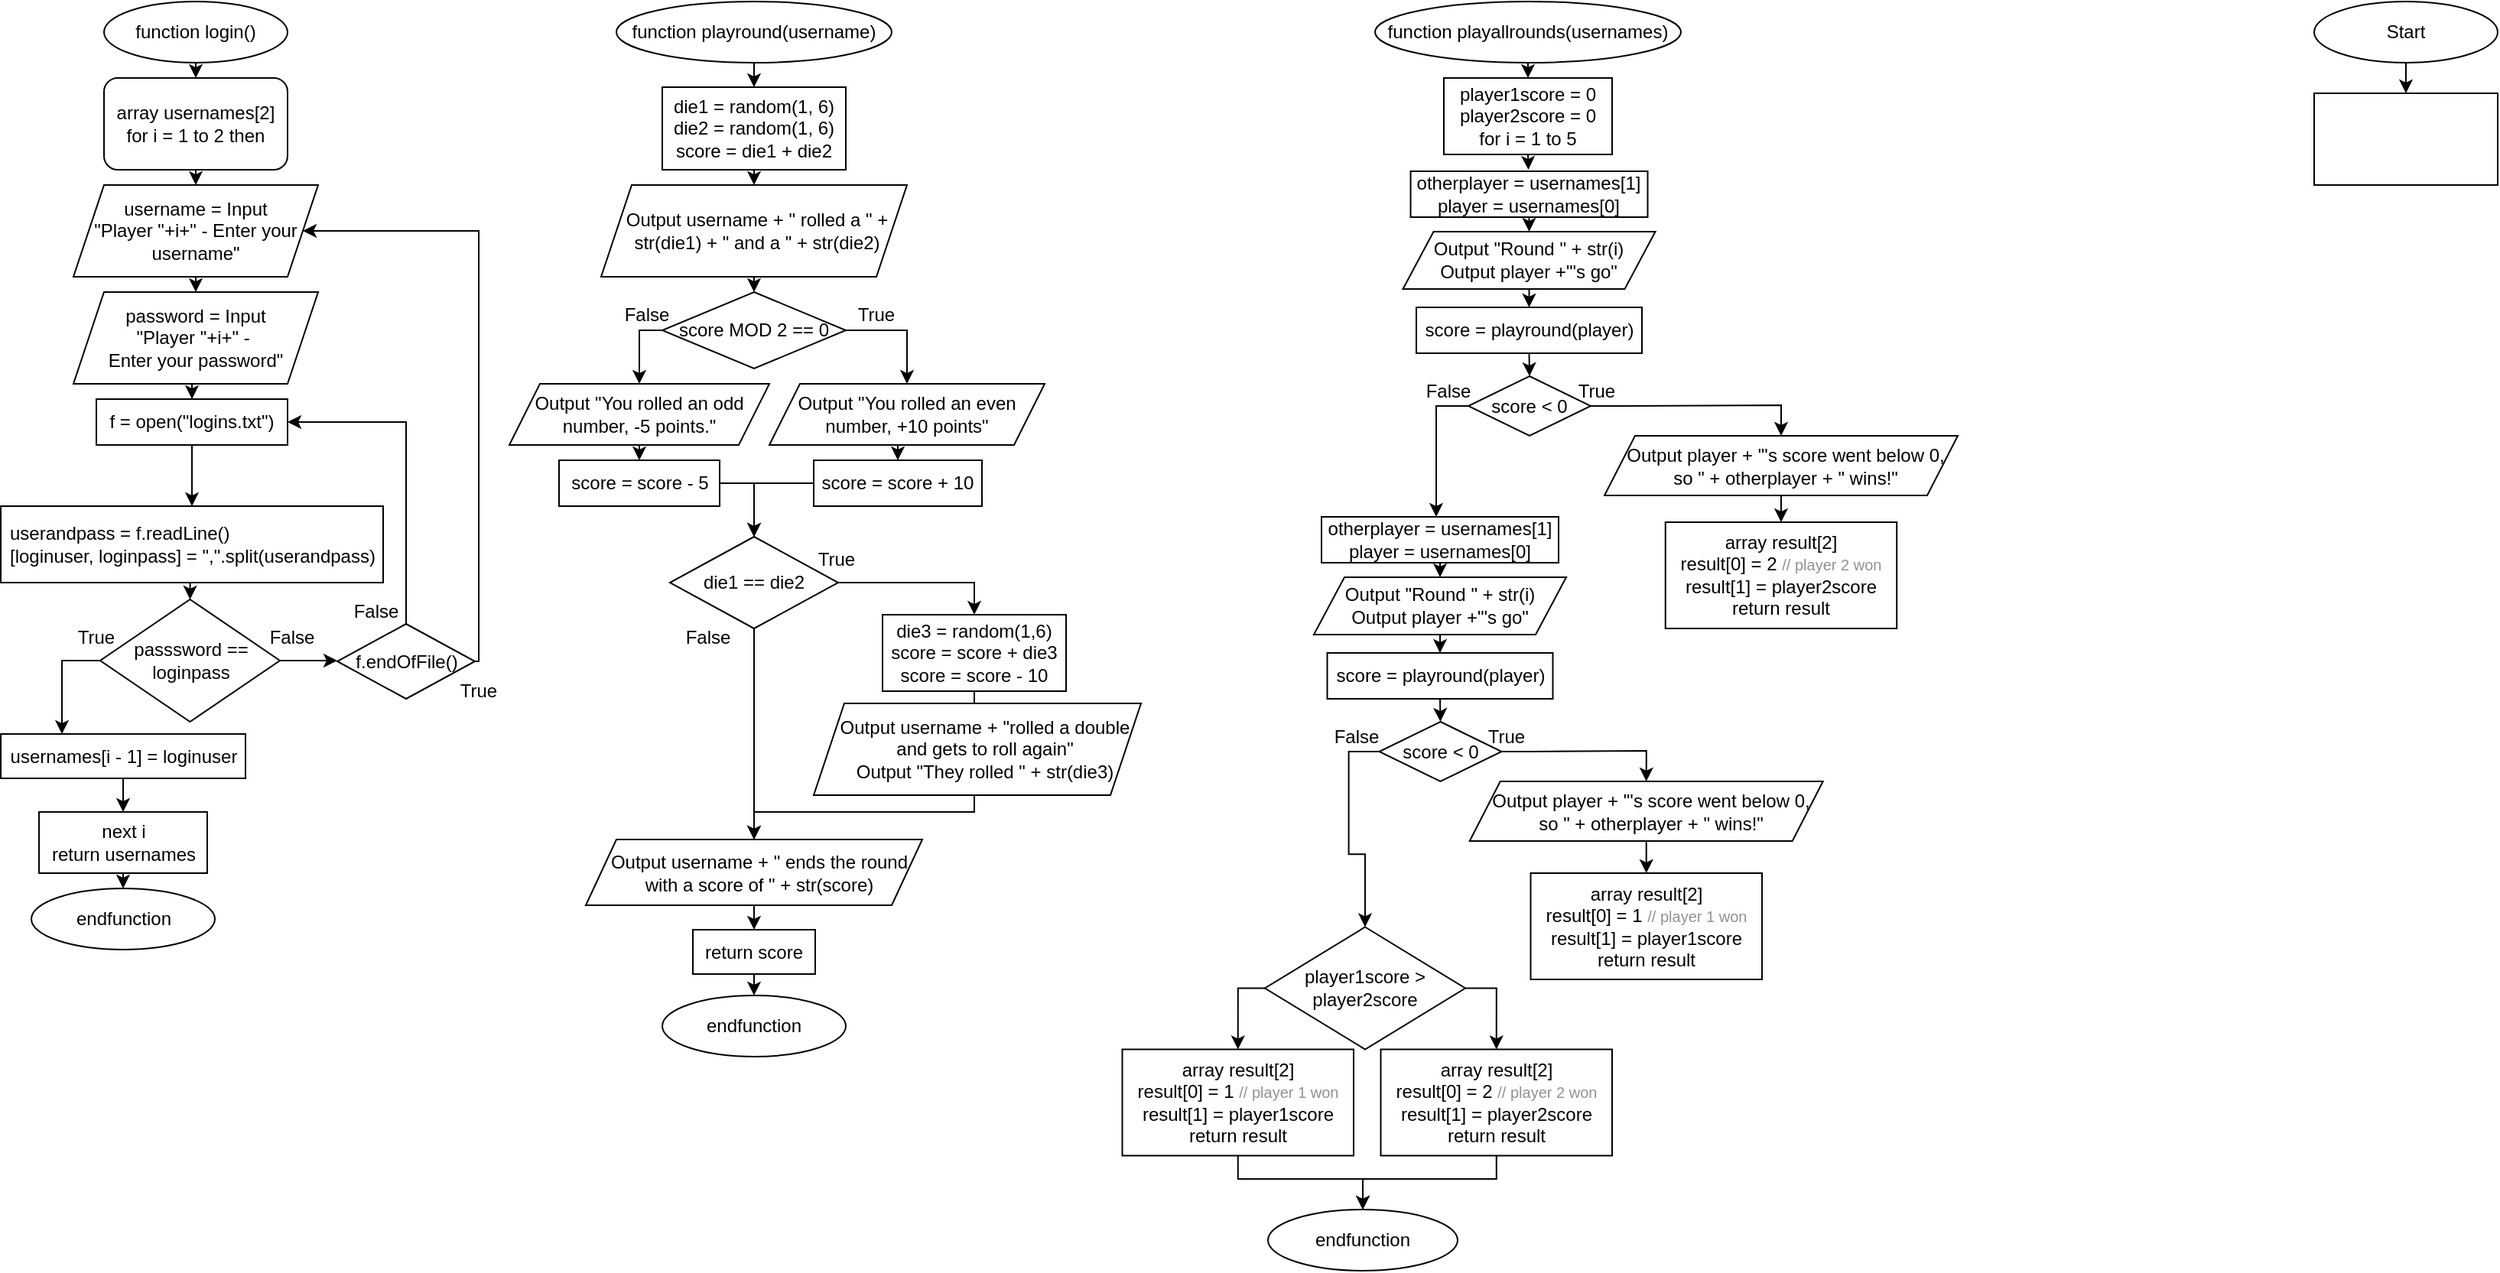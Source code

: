 <mxfile version="22.1.18" type="github">
  <diagram name="Page-1" id="g004UJIQQaxhIGtHMV1d">
    <mxGraphModel dx="1434" dy="790" grid="1" gridSize="10" guides="1" tooltips="1" connect="1" arrows="1" fold="1" page="1" pageScale="1" pageWidth="3300" pageHeight="4681" background="none" math="0" shadow="0">
      <root>
        <mxCell id="0" />
        <mxCell id="1" parent="0" />
        <mxCell id="s0-FrGVsxFy7fqw6O0eB-6" style="edgeStyle=orthogonalEdgeStyle;rounded=0;orthogonalLoop=1;jettySize=auto;html=1;exitX=0.5;exitY=1;exitDx=0;exitDy=0;entryX=0.5;entryY=0;entryDx=0;entryDy=0;" parent="1" source="s0-FrGVsxFy7fqw6O0eB-1" target="s0-FrGVsxFy7fqw6O0eB-2" edge="1">
          <mxGeometry relative="1" as="geometry" />
        </mxCell>
        <mxCell id="s0-FrGVsxFy7fqw6O0eB-1" value="function login()" style="ellipse;whiteSpace=wrap;html=1;" parent="1" vertex="1">
          <mxGeometry x="75" y="10" width="120" height="40" as="geometry" />
        </mxCell>
        <mxCell id="s0-FrGVsxFy7fqw6O0eB-7" style="edgeStyle=orthogonalEdgeStyle;rounded=0;orthogonalLoop=1;jettySize=auto;html=1;exitX=0.5;exitY=1;exitDx=0;exitDy=0;entryX=0.5;entryY=0;entryDx=0;entryDy=0;" parent="1" source="s0-FrGVsxFy7fqw6O0eB-2" target="s0-FrGVsxFy7fqw6O0eB-3" edge="1">
          <mxGeometry relative="1" as="geometry" />
        </mxCell>
        <mxCell id="s0-FrGVsxFy7fqw6O0eB-2" value="array usernames[2]&lt;br&gt;for i = 1 to 2 then" style="rounded=1;whiteSpace=wrap;html=1;" parent="1" vertex="1">
          <mxGeometry x="75" y="60" width="120" height="60" as="geometry" />
        </mxCell>
        <mxCell id="s0-FrGVsxFy7fqw6O0eB-8" style="edgeStyle=orthogonalEdgeStyle;rounded=0;orthogonalLoop=1;jettySize=auto;html=1;exitX=0.5;exitY=1;exitDx=0;exitDy=0;entryX=0.5;entryY=0;entryDx=0;entryDy=0;" parent="1" source="s0-FrGVsxFy7fqw6O0eB-3" target="s0-FrGVsxFy7fqw6O0eB-4" edge="1">
          <mxGeometry relative="1" as="geometry" />
        </mxCell>
        <mxCell id="s0-FrGVsxFy7fqw6O0eB-3" value="username = Input&lt;br&gt;&quot;Player &quot;+i+&quot; - Enter your username&quot;" style="shape=parallelogram;perimeter=parallelogramPerimeter;whiteSpace=wrap;html=1;fixedSize=1;" parent="1" vertex="1">
          <mxGeometry x="55" y="130" width="160" height="60" as="geometry" />
        </mxCell>
        <mxCell id="s0-FrGVsxFy7fqw6O0eB-16" style="edgeStyle=orthogonalEdgeStyle;rounded=0;orthogonalLoop=1;jettySize=auto;html=1;exitX=0.5;exitY=1;exitDx=0;exitDy=0;entryX=0.5;entryY=0;entryDx=0;entryDy=0;" parent="1" source="s0-FrGVsxFy7fqw6O0eB-4" target="s0-FrGVsxFy7fqw6O0eB-10" edge="1">
          <mxGeometry relative="1" as="geometry" />
        </mxCell>
        <mxCell id="s0-FrGVsxFy7fqw6O0eB-4" value="password = Input&lt;br&gt;&quot;Player &quot;+i+&quot; -&amp;nbsp;&lt;br&gt;Enter your password&quot;" style="shape=parallelogram;perimeter=parallelogramPerimeter;whiteSpace=wrap;html=1;fixedSize=1;" parent="1" vertex="1">
          <mxGeometry x="55" y="200" width="160" height="60" as="geometry" />
        </mxCell>
        <mxCell id="78vkhbJ-sMVRB2ae3W5f-64" style="edgeStyle=orthogonalEdgeStyle;rounded=0;orthogonalLoop=1;jettySize=auto;html=1;exitX=0.5;exitY=1;exitDx=0;exitDy=0;entryX=0.5;entryY=0;entryDx=0;entryDy=0;" parent="1" source="s0-FrGVsxFy7fqw6O0eB-10" target="78vkhbJ-sMVRB2ae3W5f-61" edge="1">
          <mxGeometry relative="1" as="geometry" />
        </mxCell>
        <mxCell id="s0-FrGVsxFy7fqw6O0eB-10" value="&lt;div style=&quot;direction: ltr;&quot;&gt;&lt;span style=&quot;background-color: initial;&quot;&gt;f = open(&quot;logins.txt&quot;)&lt;/span&gt;&lt;/div&gt;" style="rounded=0;whiteSpace=wrap;html=1;align=center;" parent="1" vertex="1">
          <mxGeometry x="70" y="270" width="125" height="30" as="geometry" />
        </mxCell>
        <mxCell id="s0-FrGVsxFy7fqw6O0eB-19" style="edgeStyle=orthogonalEdgeStyle;rounded=0;orthogonalLoop=1;jettySize=auto;html=1;exitX=0.5;exitY=1;exitDx=0;exitDy=0;entryX=0.5;entryY=0;entryDx=0;entryDy=0;" parent="1" source="s0-FrGVsxFy7fqw6O0eB-13" target="s0-FrGVsxFy7fqw6O0eB-18" edge="1">
          <mxGeometry relative="1" as="geometry" />
        </mxCell>
        <mxCell id="s0-FrGVsxFy7fqw6O0eB-13" value="next i&lt;br&gt;return usernames" style="rounded=0;whiteSpace=wrap;html=1;" parent="1" vertex="1">
          <mxGeometry x="32.5" y="540" width="110" height="40" as="geometry" />
        </mxCell>
        <mxCell id="s0-FrGVsxFy7fqw6O0eB-18" value="endfunction" style="ellipse;whiteSpace=wrap;html=1;" parent="1" vertex="1">
          <mxGeometry x="27.5" y="590" width="120" height="40" as="geometry" />
        </mxCell>
        <mxCell id="s0-FrGVsxFy7fqw6O0eB-94" style="edgeStyle=orthogonalEdgeStyle;rounded=0;orthogonalLoop=1;jettySize=auto;html=1;exitX=0.5;exitY=1;exitDx=0;exitDy=0;entryX=0.5;entryY=0;entryDx=0;entryDy=0;" parent="1" source="s0-FrGVsxFy7fqw6O0eB-75" target="s0-FrGVsxFy7fqw6O0eB-93" edge="1">
          <mxGeometry relative="1" as="geometry" />
        </mxCell>
        <mxCell id="s0-FrGVsxFy7fqw6O0eB-75" value="function playround(username)" style="ellipse;whiteSpace=wrap;html=1;" parent="1" vertex="1">
          <mxGeometry x="410" y="10" width="180" height="40" as="geometry" />
        </mxCell>
        <mxCell id="s0-FrGVsxFy7fqw6O0eB-76" style="edgeStyle=orthogonalEdgeStyle;rounded=0;orthogonalLoop=1;jettySize=auto;html=1;exitX=0.5;exitY=1;exitDx=0;exitDy=0;entryX=0.5;entryY=0;entryDx=0;entryDy=0;" parent="1" edge="1">
          <mxGeometry relative="1" as="geometry">
            <mxPoint x="495" y="120" as="sourcePoint" />
          </mxGeometry>
        </mxCell>
        <mxCell id="s0-FrGVsxFy7fqw6O0eB-78" style="edgeStyle=orthogonalEdgeStyle;rounded=0;orthogonalLoop=1;jettySize=auto;html=1;exitX=0.5;exitY=1;exitDx=0;exitDy=0;entryX=0.5;entryY=0;entryDx=0;entryDy=0;" parent="1" edge="1">
          <mxGeometry relative="1" as="geometry">
            <mxPoint x="495" y="190" as="sourcePoint" />
          </mxGeometry>
        </mxCell>
        <mxCell id="s0-FrGVsxFy7fqw6O0eB-80" style="edgeStyle=orthogonalEdgeStyle;rounded=0;orthogonalLoop=1;jettySize=auto;html=1;exitX=0.5;exitY=1;exitDx=0;exitDy=0;entryX=0.5;entryY=0;entryDx=0;entryDy=0;" parent="1" edge="1">
          <mxGeometry relative="1" as="geometry">
            <mxPoint x="495" y="260.0" as="sourcePoint" />
          </mxGeometry>
        </mxCell>
        <mxCell id="s0-FrGVsxFy7fqw6O0eB-82" style="edgeStyle=orthogonalEdgeStyle;rounded=0;orthogonalLoop=1;jettySize=auto;html=1;exitX=0.5;exitY=1;exitDx=0;exitDy=0;entryX=0.5;entryY=0;entryDx=0;entryDy=0;" parent="1" edge="1">
          <mxGeometry relative="1" as="geometry">
            <mxPoint x="520" y="430" as="sourcePoint" />
          </mxGeometry>
        </mxCell>
        <mxCell id="s0-FrGVsxFy7fqw6O0eB-86" value="endfunction" style="ellipse;whiteSpace=wrap;html=1;" parent="1" vertex="1">
          <mxGeometry x="440" y="660" width="120" height="40" as="geometry" />
        </mxCell>
        <mxCell id="s0-FrGVsxFy7fqw6O0eB-87" style="edgeStyle=orthogonalEdgeStyle;rounded=0;orthogonalLoop=1;jettySize=auto;html=1;exitX=0.5;exitY=1;exitDx=0;exitDy=0;entryX=0.5;entryY=0;entryDx=0;entryDy=0;" parent="1" edge="1">
          <mxGeometry relative="1" as="geometry">
            <mxPoint x="500" y="521" as="sourcePoint" />
          </mxGeometry>
        </mxCell>
        <mxCell id="s0-FrGVsxFy7fqw6O0eB-100" style="edgeStyle=orthogonalEdgeStyle;rounded=0;orthogonalLoop=1;jettySize=auto;html=1;exitX=0.5;exitY=1;exitDx=0;exitDy=0;entryX=0.5;entryY=0;entryDx=0;entryDy=0;" parent="1" source="s0-FrGVsxFy7fqw6O0eB-93" target="s0-FrGVsxFy7fqw6O0eB-99" edge="1">
          <mxGeometry relative="1" as="geometry" />
        </mxCell>
        <mxCell id="s0-FrGVsxFy7fqw6O0eB-93" value="die1 = random(1, 6)&lt;br&gt;die2 = random(1, 6)&lt;br&gt;score = die1 + die2" style="rounded=0;whiteSpace=wrap;html=1;" parent="1" vertex="1">
          <mxGeometry x="440" y="66" width="120" height="54" as="geometry" />
        </mxCell>
        <mxCell id="r9h290XiwTlBdOwyKTtP-5" style="edgeStyle=orthogonalEdgeStyle;rounded=0;orthogonalLoop=1;jettySize=auto;html=1;exitX=0.5;exitY=1;exitDx=0;exitDy=0;entryX=0.5;entryY=0;entryDx=0;entryDy=0;" parent="1" source="s0-FrGVsxFy7fqw6O0eB-99" target="r9h290XiwTlBdOwyKTtP-4" edge="1">
          <mxGeometry relative="1" as="geometry" />
        </mxCell>
        <mxCell id="s0-FrGVsxFy7fqw6O0eB-99" value="Output username + &quot; rolled a &quot; + str(die1) + &quot; and a &quot; + str(die2)" style="shape=parallelogram;perimeter=parallelogramPerimeter;whiteSpace=wrap;html=1;fixedSize=1;spacingLeft=4;" parent="1" vertex="1">
          <mxGeometry x="400" y="130" width="200" height="60" as="geometry" />
        </mxCell>
        <mxCell id="UmY-T-YCu10hwhHj5TCJ-3" style="edgeStyle=orthogonalEdgeStyle;rounded=0;orthogonalLoop=1;jettySize=auto;html=1;exitX=1;exitY=0.5;exitDx=0;exitDy=0;entryX=0.5;entryY=0;entryDx=0;entryDy=0;" parent="1" source="s0-FrGVsxFy7fqw6O0eB-110" target="s0-FrGVsxFy7fqw6O0eB-112" edge="1">
          <mxGeometry relative="1" as="geometry" />
        </mxCell>
        <mxCell id="r9h290XiwTlBdOwyKTtP-34" style="edgeStyle=orthogonalEdgeStyle;rounded=0;orthogonalLoop=1;jettySize=auto;html=1;exitX=0.5;exitY=1;exitDx=0;exitDy=0;" parent="1" source="s0-FrGVsxFy7fqw6O0eB-110" target="r9h290XiwTlBdOwyKTtP-31" edge="1">
          <mxGeometry relative="1" as="geometry" />
        </mxCell>
        <mxCell id="s0-FrGVsxFy7fqw6O0eB-110" value="die1 == die2" style="rhombus;whiteSpace=wrap;html=1;" parent="1" vertex="1">
          <mxGeometry x="445" y="360" width="110" height="60" as="geometry" />
        </mxCell>
        <mxCell id="UmY-T-YCu10hwhHj5TCJ-2" style="edgeStyle=orthogonalEdgeStyle;rounded=0;orthogonalLoop=1;jettySize=auto;html=1;exitX=0.5;exitY=1;exitDx=0;exitDy=0;" parent="1" source="s0-FrGVsxFy7fqw6O0eB-112" target="UmY-T-YCu10hwhHj5TCJ-1" edge="1">
          <mxGeometry relative="1" as="geometry" />
        </mxCell>
        <mxCell id="s0-FrGVsxFy7fqw6O0eB-112" value="die3 = random(1,6)&lt;br&gt;score = score + die3&lt;br&gt;score = score - 10" style="rounded=0;whiteSpace=wrap;html=1;" parent="1" vertex="1">
          <mxGeometry x="584" y="411" width="120" height="50" as="geometry" />
        </mxCell>
        <mxCell id="r9h290XiwTlBdOwyKTtP-32" style="edgeStyle=orthogonalEdgeStyle;rounded=0;orthogonalLoop=1;jettySize=auto;html=1;exitX=0.5;exitY=1;exitDx=0;exitDy=0;entryX=0.5;entryY=0;entryDx=0;entryDy=0;" parent="1" source="UmY-T-YCu10hwhHj5TCJ-1" target="r9h290XiwTlBdOwyKTtP-31" edge="1">
          <mxGeometry relative="1" as="geometry">
            <Array as="points">
              <mxPoint x="644" y="540" />
              <mxPoint x="500" y="540" />
            </Array>
          </mxGeometry>
        </mxCell>
        <mxCell id="UmY-T-YCu10hwhHj5TCJ-1" value="Output username + &quot;rolled a double and gets to roll again&quot;&lt;br&gt;Output &quot;They rolled &quot; + str(die3)" style="shape=parallelogram;perimeter=parallelogramPerimeter;whiteSpace=wrap;html=1;fixedSize=1;size=20;spacingLeft=10;direction=east;" parent="1" vertex="1">
          <mxGeometry x="539" y="469" width="214" height="60" as="geometry" />
        </mxCell>
        <mxCell id="r9h290XiwTlBdOwyKTtP-1" value="True" style="text;html=1;strokeColor=none;fillColor=none;align=center;verticalAlign=middle;whiteSpace=wrap;rounded=0;" parent="1" vertex="1">
          <mxGeometry x="524" y="360" width="60" height="30" as="geometry" />
        </mxCell>
        <mxCell id="r9h290XiwTlBdOwyKTtP-8" style="edgeStyle=orthogonalEdgeStyle;rounded=0;orthogonalLoop=1;jettySize=auto;html=1;exitX=0;exitY=0.5;exitDx=0;exitDy=0;entryX=0.5;entryY=0;entryDx=0;entryDy=0;" parent="1" source="r9h290XiwTlBdOwyKTtP-4" target="r9h290XiwTlBdOwyKTtP-7" edge="1">
          <mxGeometry relative="1" as="geometry" />
        </mxCell>
        <mxCell id="r9h290XiwTlBdOwyKTtP-11" style="edgeStyle=orthogonalEdgeStyle;rounded=0;orthogonalLoop=1;jettySize=auto;html=1;exitX=1;exitY=0.5;exitDx=0;exitDy=0;" parent="1" source="r9h290XiwTlBdOwyKTtP-4" target="r9h290XiwTlBdOwyKTtP-10" edge="1">
          <mxGeometry relative="1" as="geometry" />
        </mxCell>
        <mxCell id="r9h290XiwTlBdOwyKTtP-4" value="score MOD 2 == 0" style="rhombus;whiteSpace=wrap;html=1;" parent="1" vertex="1">
          <mxGeometry x="440" y="200" width="120" height="50" as="geometry" />
        </mxCell>
        <mxCell id="r9h290XiwTlBdOwyKTtP-15" style="edgeStyle=orthogonalEdgeStyle;rounded=0;orthogonalLoop=1;jettySize=auto;html=1;exitX=0.5;exitY=1;exitDx=0;exitDy=0;entryX=0.5;entryY=0;entryDx=0;entryDy=0;" parent="1" source="r9h290XiwTlBdOwyKTtP-7" target="r9h290XiwTlBdOwyKTtP-14" edge="1">
          <mxGeometry relative="1" as="geometry" />
        </mxCell>
        <mxCell id="r9h290XiwTlBdOwyKTtP-7" value="Output &quot;You rolled an odd number, -5 points.&quot;" style="shape=parallelogram;perimeter=parallelogramPerimeter;whiteSpace=wrap;html=1;fixedSize=1;" parent="1" vertex="1">
          <mxGeometry x="340" y="260" width="170" height="40" as="geometry" />
        </mxCell>
        <mxCell id="r9h290XiwTlBdOwyKTtP-9" value="False" style="text;html=1;strokeColor=none;fillColor=none;align=center;verticalAlign=middle;whiteSpace=wrap;rounded=0;" parent="1" vertex="1">
          <mxGeometry x="400" y="200" width="60" height="30" as="geometry" />
        </mxCell>
        <mxCell id="r9h290XiwTlBdOwyKTtP-17" style="edgeStyle=orthogonalEdgeStyle;rounded=0;orthogonalLoop=1;jettySize=auto;html=1;exitX=0.5;exitY=1;exitDx=0;exitDy=0;entryX=0.5;entryY=0;entryDx=0;entryDy=0;" parent="1" source="r9h290XiwTlBdOwyKTtP-10" target="r9h290XiwTlBdOwyKTtP-16" edge="1">
          <mxGeometry relative="1" as="geometry" />
        </mxCell>
        <mxCell id="r9h290XiwTlBdOwyKTtP-10" value="Output &quot;You rolled an even number, +10 points&quot;" style="shape=parallelogram;perimeter=parallelogramPerimeter;whiteSpace=wrap;html=1;fixedSize=1;" parent="1" vertex="1">
          <mxGeometry x="510" y="260" width="180" height="40" as="geometry" />
        </mxCell>
        <mxCell id="r9h290XiwTlBdOwyKTtP-13" value="True" style="text;html=1;strokeColor=none;fillColor=none;align=center;verticalAlign=middle;whiteSpace=wrap;rounded=0;" parent="1" vertex="1">
          <mxGeometry x="550" y="200" width="60" height="30" as="geometry" />
        </mxCell>
        <mxCell id="r9h290XiwTlBdOwyKTtP-20" style="edgeStyle=orthogonalEdgeStyle;rounded=0;orthogonalLoop=1;jettySize=auto;html=1;exitX=1;exitY=0.5;exitDx=0;exitDy=0;entryX=0.5;entryY=0;entryDx=0;entryDy=0;" parent="1" source="r9h290XiwTlBdOwyKTtP-14" target="s0-FrGVsxFy7fqw6O0eB-110" edge="1">
          <mxGeometry relative="1" as="geometry" />
        </mxCell>
        <mxCell id="r9h290XiwTlBdOwyKTtP-14" value="score = score - 5" style="rounded=0;whiteSpace=wrap;html=1;" parent="1" vertex="1">
          <mxGeometry x="372.5" y="310" width="105" height="30" as="geometry" />
        </mxCell>
        <mxCell id="r9h290XiwTlBdOwyKTtP-21" style="edgeStyle=orthogonalEdgeStyle;rounded=0;orthogonalLoop=1;jettySize=auto;html=1;exitX=0;exitY=0.5;exitDx=0;exitDy=0;entryX=0.5;entryY=0;entryDx=0;entryDy=0;" parent="1" source="r9h290XiwTlBdOwyKTtP-16" target="s0-FrGVsxFy7fqw6O0eB-110" edge="1">
          <mxGeometry relative="1" as="geometry" />
        </mxCell>
        <mxCell id="r9h290XiwTlBdOwyKTtP-16" value="score = score + 10" style="rounded=0;whiteSpace=wrap;html=1;" parent="1" vertex="1">
          <mxGeometry x="539" y="310" width="110" height="30" as="geometry" />
        </mxCell>
        <mxCell id="r9h290XiwTlBdOwyKTtP-29" value="False" style="text;html=1;strokeColor=none;fillColor=none;align=center;verticalAlign=middle;whiteSpace=wrap;rounded=0;" parent="1" vertex="1">
          <mxGeometry x="440" y="411" width="60" height="30" as="geometry" />
        </mxCell>
        <mxCell id="r9h290XiwTlBdOwyKTtP-38" style="edgeStyle=orthogonalEdgeStyle;rounded=0;orthogonalLoop=1;jettySize=auto;html=1;exitX=0.5;exitY=1;exitDx=0;exitDy=0;entryX=0.5;entryY=0;entryDx=0;entryDy=0;" parent="1" source="r9h290XiwTlBdOwyKTtP-31" target="r9h290XiwTlBdOwyKTtP-37" edge="1">
          <mxGeometry relative="1" as="geometry" />
        </mxCell>
        <mxCell id="r9h290XiwTlBdOwyKTtP-31" value="Output username + &quot; ends the round with a score of &quot; + str(score)" style="shape=parallelogram;perimeter=parallelogramPerimeter;whiteSpace=wrap;html=1;fixedSize=1;spacingLeft=7;" parent="1" vertex="1">
          <mxGeometry x="390" y="558" width="220" height="43" as="geometry" />
        </mxCell>
        <mxCell id="r9h290XiwTlBdOwyKTtP-40" style="edgeStyle=orthogonalEdgeStyle;rounded=0;orthogonalLoop=1;jettySize=auto;html=1;exitX=0.5;exitY=1;exitDx=0;exitDy=0;entryX=0.5;entryY=0;entryDx=0;entryDy=0;" parent="1" source="r9h290XiwTlBdOwyKTtP-37" target="s0-FrGVsxFy7fqw6O0eB-86" edge="1">
          <mxGeometry relative="1" as="geometry" />
        </mxCell>
        <mxCell id="r9h290XiwTlBdOwyKTtP-37" value="return score" style="rounded=0;whiteSpace=wrap;html=1;" parent="1" vertex="1">
          <mxGeometry x="460" y="617" width="80" height="29" as="geometry" />
        </mxCell>
        <mxCell id="r9h290XiwTlBdOwyKTtP-74" style="edgeStyle=orthogonalEdgeStyle;rounded=0;orthogonalLoop=1;jettySize=auto;html=1;exitX=0.5;exitY=1;exitDx=0;exitDy=0;entryX=0.5;entryY=0;entryDx=0;entryDy=0;" parent="1" source="r9h290XiwTlBdOwyKTtP-75" target="r9h290XiwTlBdOwyKTtP-78" edge="1">
          <mxGeometry relative="1" as="geometry" />
        </mxCell>
        <mxCell id="r9h290XiwTlBdOwyKTtP-75" value="function playallrounds(usernames)" style="ellipse;whiteSpace=wrap;html=1;" parent="1" vertex="1">
          <mxGeometry x="906" y="10" width="200" height="40" as="geometry" />
        </mxCell>
        <mxCell id="r9h290XiwTlBdOwyKTtP-76" value="endfunction" style="ellipse;whiteSpace=wrap;html=1;" parent="1" vertex="1">
          <mxGeometry x="836" y="800" width="124" height="40" as="geometry" />
        </mxCell>
        <mxCell id="78vkhbJ-sMVRB2ae3W5f-19" style="edgeStyle=orthogonalEdgeStyle;rounded=0;orthogonalLoop=1;jettySize=auto;html=1;exitX=0.5;exitY=1;exitDx=0;exitDy=0;entryX=0.5;entryY=0;entryDx=0;entryDy=0;" parent="1" target="r9h290XiwTlBdOwyKTtP-107" edge="1">
          <mxGeometry relative="1" as="geometry">
            <mxPoint x="1007" y="121" as="sourcePoint" />
          </mxGeometry>
        </mxCell>
        <mxCell id="78vkhbJ-sMVRB2ae3W5f-24" style="edgeStyle=orthogonalEdgeStyle;rounded=0;orthogonalLoop=1;jettySize=auto;html=1;exitX=0.5;exitY=1;exitDx=0;exitDy=0;" parent="1" source="r9h290XiwTlBdOwyKTtP-78" edge="1">
          <mxGeometry relative="1" as="geometry">
            <mxPoint x="1006.286" y="120" as="targetPoint" />
          </mxGeometry>
        </mxCell>
        <mxCell id="r9h290XiwTlBdOwyKTtP-78" value="player1score = 0&lt;br&gt;player2score = 0&lt;br&gt;for i = 1 to 5" style="rounded=0;whiteSpace=wrap;html=1;" parent="1" vertex="1">
          <mxGeometry x="951" y="60" width="110" height="50" as="geometry" />
        </mxCell>
        <mxCell id="78vkhbJ-sMVRB2ae3W5f-21" style="edgeStyle=orthogonalEdgeStyle;rounded=0;orthogonalLoop=1;jettySize=auto;html=1;exitX=0.5;exitY=1;exitDx=0;exitDy=0;entryX=0.5;entryY=0;entryDx=0;entryDy=0;" parent="1" source="r9h290XiwTlBdOwyKTtP-107" target="1FAdmpcxAp6S6UBNTNhx-4" edge="1">
          <mxGeometry relative="1" as="geometry" />
        </mxCell>
        <mxCell id="r9h290XiwTlBdOwyKTtP-107" value="otherplayer = usernames[1]&lt;br&gt;player = usernames[0]" style="rounded=0;whiteSpace=wrap;html=1;align=center;" parent="1" vertex="1">
          <mxGeometry x="929.25" y="121" width="155" height="30" as="geometry" />
        </mxCell>
        <mxCell id="78vkhbJ-sMVRB2ae3W5f-22" style="edgeStyle=orthogonalEdgeStyle;rounded=0;orthogonalLoop=1;jettySize=auto;html=1;exitX=0.5;exitY=1;exitDx=0;exitDy=0;entryX=0.5;entryY=0;entryDx=0;entryDy=0;" parent="1" source="1FAdmpcxAp6S6UBNTNhx-4" target="1FAdmpcxAp6S6UBNTNhx-6" edge="1">
          <mxGeometry relative="1" as="geometry" />
        </mxCell>
        <mxCell id="1FAdmpcxAp6S6UBNTNhx-4" value="Output &quot;Round &quot; + str(i)&lt;br&gt;Output player +&quot;&#39;s go&quot;" style="shape=parallelogram;perimeter=parallelogramPerimeter;whiteSpace=wrap;html=1;fixedSize=1;rounded=0;" parent="1" vertex="1">
          <mxGeometry x="924.25" y="160.5" width="165" height="37.5" as="geometry" />
        </mxCell>
        <mxCell id="78vkhbJ-sMVRB2ae3W5f-13" style="edgeStyle=orthogonalEdgeStyle;rounded=0;orthogonalLoop=1;jettySize=auto;html=1;exitX=0.5;exitY=1;exitDx=0;exitDy=0;entryX=0.5;entryY=0;entryDx=0;entryDy=0;" parent="1" source="1FAdmpcxAp6S6UBNTNhx-6" target="78vkhbJ-sMVRB2ae3W5f-12" edge="1">
          <mxGeometry relative="1" as="geometry" />
        </mxCell>
        <mxCell id="1FAdmpcxAp6S6UBNTNhx-6" value="score = playround(player)" style="whiteSpace=wrap;html=1;rounded=0;" parent="1" vertex="1">
          <mxGeometry x="933" y="210" width="147.5" height="30" as="geometry" />
        </mxCell>
        <mxCell id="78vkhbJ-sMVRB2ae3W5f-15" style="edgeStyle=orthogonalEdgeStyle;rounded=0;orthogonalLoop=1;jettySize=auto;html=1;exitX=1;exitY=0.5;exitDx=0;exitDy=0;entryX=0.5;entryY=0;entryDx=0;entryDy=0;" parent="1" source="78vkhbJ-sMVRB2ae3W5f-12" target="78vkhbJ-sMVRB2ae3W5f-14" edge="1">
          <mxGeometry relative="1" as="geometry" />
        </mxCell>
        <mxCell id="78vkhbJ-sMVRB2ae3W5f-42" style="edgeStyle=orthogonalEdgeStyle;rounded=0;orthogonalLoop=1;jettySize=auto;html=1;exitX=0;exitY=0.5;exitDx=0;exitDy=0;" parent="1" source="78vkhbJ-sMVRB2ae3W5f-12" target="78vkhbJ-sMVRB2ae3W5f-30" edge="1">
          <mxGeometry relative="1" as="geometry">
            <Array as="points">
              <mxPoint x="946" y="275" />
            </Array>
          </mxGeometry>
        </mxCell>
        <mxCell id="78vkhbJ-sMVRB2ae3W5f-12" value="score &amp;lt; 0" style="rhombus;whiteSpace=wrap;html=1;" parent="1" vertex="1">
          <mxGeometry x="967" y="255" width="80" height="39" as="geometry" />
        </mxCell>
        <mxCell id="78vkhbJ-sMVRB2ae3W5f-25" style="edgeStyle=orthogonalEdgeStyle;rounded=0;orthogonalLoop=1;jettySize=auto;html=1;exitX=0.5;exitY=1;exitDx=0;exitDy=0;entryX=0.5;entryY=0;entryDx=0;entryDy=0;" parent="1" source="78vkhbJ-sMVRB2ae3W5f-14" target="78vkhbJ-sMVRB2ae3W5f-16" edge="1">
          <mxGeometry relative="1" as="geometry" />
        </mxCell>
        <mxCell id="78vkhbJ-sMVRB2ae3W5f-14" value="Output player + &quot;&#39;s score went below 0, so &quot; + otherplayer + &quot; wins!&quot;" style="shape=parallelogram;perimeter=parallelogramPerimeter;whiteSpace=wrap;html=1;fixedSize=1;spacingLeft=6;" parent="1" vertex="1">
          <mxGeometry x="1056" y="294" width="231" height="39" as="geometry" />
        </mxCell>
        <mxCell id="78vkhbJ-sMVRB2ae3W5f-16" value="array result[2]&lt;br&gt;result[0] = 2 &lt;font color=&quot;#919191&quot; style=&quot;font-size: 10px;&quot;&gt;// player 2 won&lt;/font&gt;&lt;br&gt;result[1] = player2score&lt;br&gt;return result" style="rounded=0;whiteSpace=wrap;html=1;" parent="1" vertex="1">
          <mxGeometry x="1095.87" y="350.5" width="151.25" height="69.5" as="geometry" />
        </mxCell>
        <mxCell id="78vkhbJ-sMVRB2ae3W5f-26" value="True" style="text;html=1;strokeColor=none;fillColor=none;align=center;verticalAlign=middle;whiteSpace=wrap;rounded=0;" parent="1" vertex="1">
          <mxGeometry x="1020.5" y="250" width="60" height="30" as="geometry" />
        </mxCell>
        <mxCell id="78vkhbJ-sMVRB2ae3W5f-27" value="False" style="text;html=1;strokeColor=none;fillColor=none;align=center;verticalAlign=middle;whiteSpace=wrap;rounded=0;" parent="1" vertex="1">
          <mxGeometry x="924.25" y="250" width="60" height="30" as="geometry" />
        </mxCell>
        <mxCell id="78vkhbJ-sMVRB2ae3W5f-28" style="edgeStyle=orthogonalEdgeStyle;rounded=0;orthogonalLoop=1;jettySize=auto;html=1;exitX=0.5;exitY=1;exitDx=0;exitDy=0;entryX=0.5;entryY=0;entryDx=0;entryDy=0;" parent="1" target="78vkhbJ-sMVRB2ae3W5f-30" edge="1">
          <mxGeometry relative="1" as="geometry">
            <mxPoint x="948.75" y="347" as="sourcePoint" />
          </mxGeometry>
        </mxCell>
        <mxCell id="78vkhbJ-sMVRB2ae3W5f-29" style="edgeStyle=orthogonalEdgeStyle;rounded=0;orthogonalLoop=1;jettySize=auto;html=1;exitX=0.5;exitY=1;exitDx=0;exitDy=0;entryX=0.5;entryY=0;entryDx=0;entryDy=0;" parent="1" source="78vkhbJ-sMVRB2ae3W5f-30" target="78vkhbJ-sMVRB2ae3W5f-32" edge="1">
          <mxGeometry relative="1" as="geometry" />
        </mxCell>
        <mxCell id="78vkhbJ-sMVRB2ae3W5f-30" value="otherplayer = usernames[1]&lt;br&gt;player = usernames[0]" style="rounded=0;whiteSpace=wrap;html=1;align=center;" parent="1" vertex="1">
          <mxGeometry x="871" y="347" width="155" height="30" as="geometry" />
        </mxCell>
        <mxCell id="78vkhbJ-sMVRB2ae3W5f-31" style="edgeStyle=orthogonalEdgeStyle;rounded=0;orthogonalLoop=1;jettySize=auto;html=1;exitX=0.5;exitY=1;exitDx=0;exitDy=0;entryX=0.5;entryY=0;entryDx=0;entryDy=0;" parent="1" source="78vkhbJ-sMVRB2ae3W5f-32" target="78vkhbJ-sMVRB2ae3W5f-34" edge="1">
          <mxGeometry relative="1" as="geometry" />
        </mxCell>
        <mxCell id="78vkhbJ-sMVRB2ae3W5f-32" value="Output &quot;Round &quot; + str(i)&lt;br&gt;Output player +&quot;&#39;s go&quot;" style="shape=parallelogram;perimeter=parallelogramPerimeter;whiteSpace=wrap;html=1;fixedSize=1;rounded=0;" parent="1" vertex="1">
          <mxGeometry x="866" y="386.5" width="165" height="37.5" as="geometry" />
        </mxCell>
        <mxCell id="78vkhbJ-sMVRB2ae3W5f-33" style="edgeStyle=orthogonalEdgeStyle;rounded=0;orthogonalLoop=1;jettySize=auto;html=1;exitX=0.5;exitY=1;exitDx=0;exitDy=0;entryX=0.5;entryY=0;entryDx=0;entryDy=0;" parent="1" source="78vkhbJ-sMVRB2ae3W5f-34" target="78vkhbJ-sMVRB2ae3W5f-36" edge="1">
          <mxGeometry relative="1" as="geometry" />
        </mxCell>
        <mxCell id="78vkhbJ-sMVRB2ae3W5f-34" value="score = playround(player)" style="whiteSpace=wrap;html=1;rounded=0;" parent="1" vertex="1">
          <mxGeometry x="874.75" y="436" width="147.5" height="30" as="geometry" />
        </mxCell>
        <mxCell id="78vkhbJ-sMVRB2ae3W5f-35" style="edgeStyle=orthogonalEdgeStyle;rounded=0;orthogonalLoop=1;jettySize=auto;html=1;exitX=1;exitY=0.5;exitDx=0;exitDy=0;entryX=0.5;entryY=0;entryDx=0;entryDy=0;" parent="1" source="78vkhbJ-sMVRB2ae3W5f-36" target="78vkhbJ-sMVRB2ae3W5f-38" edge="1">
          <mxGeometry relative="1" as="geometry" />
        </mxCell>
        <mxCell id="78vkhbJ-sMVRB2ae3W5f-44" style="edgeStyle=orthogonalEdgeStyle;rounded=0;orthogonalLoop=1;jettySize=auto;html=1;exitX=0;exitY=0.5;exitDx=0;exitDy=0;" parent="1" source="78vkhbJ-sMVRB2ae3W5f-36" target="78vkhbJ-sMVRB2ae3W5f-43" edge="1">
          <mxGeometry relative="1" as="geometry" />
        </mxCell>
        <mxCell id="78vkhbJ-sMVRB2ae3W5f-36" value="score &amp;lt; 0" style="rhombus;whiteSpace=wrap;html=1;" parent="1" vertex="1">
          <mxGeometry x="908.75" y="481" width="80" height="39" as="geometry" />
        </mxCell>
        <mxCell id="78vkhbJ-sMVRB2ae3W5f-37" style="edgeStyle=orthogonalEdgeStyle;rounded=0;orthogonalLoop=1;jettySize=auto;html=1;exitX=0.5;exitY=1;exitDx=0;exitDy=0;entryX=0.5;entryY=0;entryDx=0;entryDy=0;" parent="1" source="78vkhbJ-sMVRB2ae3W5f-38" target="78vkhbJ-sMVRB2ae3W5f-39" edge="1">
          <mxGeometry relative="1" as="geometry" />
        </mxCell>
        <mxCell id="78vkhbJ-sMVRB2ae3W5f-38" value="Output player + &quot;&#39;s score went below 0, so &quot; + otherplayer + &quot; wins!&quot;" style="shape=parallelogram;perimeter=parallelogramPerimeter;whiteSpace=wrap;html=1;fixedSize=1;spacingLeft=6;" parent="1" vertex="1">
          <mxGeometry x="967.87" y="520" width="231" height="39" as="geometry" />
        </mxCell>
        <mxCell id="78vkhbJ-sMVRB2ae3W5f-39" value="array result[2]&lt;br&gt;result[0] = 1&amp;nbsp;&lt;font color=&quot;#919191&quot; style=&quot;font-size: 10px;&quot;&gt;// player 1 won&lt;/font&gt;&lt;br&gt;result[1] = player1score&lt;br&gt;return result" style="rounded=0;whiteSpace=wrap;html=1;" parent="1" vertex="1">
          <mxGeometry x="1007.75" y="580" width="151.25" height="69.5" as="geometry" />
        </mxCell>
        <mxCell id="78vkhbJ-sMVRB2ae3W5f-40" value="True" style="text;html=1;strokeColor=none;fillColor=none;align=center;verticalAlign=middle;whiteSpace=wrap;rounded=0;" parent="1" vertex="1">
          <mxGeometry x="962.25" y="476" width="60" height="30" as="geometry" />
        </mxCell>
        <mxCell id="78vkhbJ-sMVRB2ae3W5f-41" value="False" style="text;html=1;strokeColor=none;fillColor=none;align=center;verticalAlign=middle;whiteSpace=wrap;rounded=0;" parent="1" vertex="1">
          <mxGeometry x="864.25" y="476" width="60" height="30" as="geometry" />
        </mxCell>
        <mxCell id="78vkhbJ-sMVRB2ae3W5f-51" style="edgeStyle=orthogonalEdgeStyle;rounded=0;orthogonalLoop=1;jettySize=auto;html=1;exitX=0;exitY=0.5;exitDx=0;exitDy=0;entryX=0.5;entryY=0;entryDx=0;entryDy=0;" parent="1" source="78vkhbJ-sMVRB2ae3W5f-43" target="78vkhbJ-sMVRB2ae3W5f-46" edge="1">
          <mxGeometry relative="1" as="geometry">
            <Array as="points">
              <mxPoint x="816" y="655.25" />
            </Array>
          </mxGeometry>
        </mxCell>
        <mxCell id="78vkhbJ-sMVRB2ae3W5f-52" style="edgeStyle=orthogonalEdgeStyle;rounded=0;orthogonalLoop=1;jettySize=auto;html=1;exitX=1;exitY=0.5;exitDx=0;exitDy=0;entryX=0.5;entryY=0;entryDx=0;entryDy=0;" parent="1" source="78vkhbJ-sMVRB2ae3W5f-43" target="78vkhbJ-sMVRB2ae3W5f-47" edge="1">
          <mxGeometry relative="1" as="geometry">
            <Array as="points">
              <mxPoint x="985" y="655.25" />
            </Array>
          </mxGeometry>
        </mxCell>
        <mxCell id="78vkhbJ-sMVRB2ae3W5f-43" value="player1score &amp;gt; player2score" style="rhombus;whiteSpace=wrap;html=1;" parent="1" vertex="1">
          <mxGeometry x="834" y="615.25" width="131" height="80" as="geometry" />
        </mxCell>
        <mxCell id="78vkhbJ-sMVRB2ae3W5f-55" style="edgeStyle=orthogonalEdgeStyle;rounded=0;orthogonalLoop=1;jettySize=auto;html=1;exitX=0.5;exitY=1;exitDx=0;exitDy=0;entryX=0.5;entryY=0;entryDx=0;entryDy=0;" parent="1" source="78vkhbJ-sMVRB2ae3W5f-46" target="r9h290XiwTlBdOwyKTtP-76" edge="1">
          <mxGeometry relative="1" as="geometry">
            <Array as="points">
              <mxPoint x="816" y="780" />
              <mxPoint x="898" y="780" />
            </Array>
          </mxGeometry>
        </mxCell>
        <mxCell id="78vkhbJ-sMVRB2ae3W5f-46" value="array result[2]&lt;br&gt;result[0] = 1&amp;nbsp;&lt;font color=&quot;#919191&quot; style=&quot;font-size: 10px;&quot;&gt;// player 1 won&lt;/font&gt;&lt;br&gt;result[1] = player1score&lt;br&gt;return result" style="rounded=0;whiteSpace=wrap;html=1;" parent="1" vertex="1">
          <mxGeometry x="740.75" y="695.25" width="151.25" height="69.5" as="geometry" />
        </mxCell>
        <mxCell id="78vkhbJ-sMVRB2ae3W5f-53" style="edgeStyle=orthogonalEdgeStyle;rounded=0;orthogonalLoop=1;jettySize=auto;html=1;exitX=0.5;exitY=1;exitDx=0;exitDy=0;entryX=0.5;entryY=0;entryDx=0;entryDy=0;" parent="1" source="78vkhbJ-sMVRB2ae3W5f-47" target="r9h290XiwTlBdOwyKTtP-76" edge="1">
          <mxGeometry relative="1" as="geometry">
            <Array as="points">
              <mxPoint x="985" y="780" />
              <mxPoint x="898" y="780" />
            </Array>
          </mxGeometry>
        </mxCell>
        <mxCell id="78vkhbJ-sMVRB2ae3W5f-47" value="array result[2]&lt;br&gt;result[0] = 2 &lt;font color=&quot;#919191&quot; style=&quot;font-size: 10px;&quot;&gt;// player 2 won&lt;/font&gt;&lt;br&gt;result[1] = player2score&lt;br&gt;return result" style="rounded=0;whiteSpace=wrap;html=1;" parent="1" vertex="1">
          <mxGeometry x="909.75" y="695.25" width="151.25" height="69.5" as="geometry" />
        </mxCell>
        <mxCell id="78vkhbJ-sMVRB2ae3W5f-58" style="edgeStyle=orthogonalEdgeStyle;rounded=0;orthogonalLoop=1;jettySize=auto;html=1;exitX=0;exitY=0.5;exitDx=0;exitDy=0;entryX=0.25;entryY=0;entryDx=0;entryDy=0;" parent="1" source="78vkhbJ-sMVRB2ae3W5f-56" target="78vkhbJ-sMVRB2ae3W5f-57" edge="1">
          <mxGeometry relative="1" as="geometry">
            <Array as="points">
              <mxPoint x="47.5" y="441" />
            </Array>
          </mxGeometry>
        </mxCell>
        <mxCell id="78vkhbJ-sMVRB2ae3W5f-69" style="edgeStyle=orthogonalEdgeStyle;rounded=0;orthogonalLoop=1;jettySize=auto;html=1;exitX=1;exitY=0.5;exitDx=0;exitDy=0;entryX=0;entryY=0.5;entryDx=0;entryDy=0;" parent="1" source="78vkhbJ-sMVRB2ae3W5f-56" target="78vkhbJ-sMVRB2ae3W5f-68" edge="1">
          <mxGeometry relative="1" as="geometry" />
        </mxCell>
        <mxCell id="78vkhbJ-sMVRB2ae3W5f-56" value="passsword == loginpass" style="rhombus;whiteSpace=wrap;html=1;" parent="1" vertex="1">
          <mxGeometry x="72.5" y="401" width="117.5" height="80" as="geometry" />
        </mxCell>
        <mxCell id="78vkhbJ-sMVRB2ae3W5f-72" style="edgeStyle=orthogonalEdgeStyle;rounded=0;orthogonalLoop=1;jettySize=auto;html=1;exitX=0.5;exitY=1;exitDx=0;exitDy=0;entryX=0.5;entryY=0;entryDx=0;entryDy=0;" parent="1" source="78vkhbJ-sMVRB2ae3W5f-57" target="s0-FrGVsxFy7fqw6O0eB-13" edge="1">
          <mxGeometry relative="1" as="geometry" />
        </mxCell>
        <mxCell id="78vkhbJ-sMVRB2ae3W5f-57" value="usernames[i - 1] = loginuser" style="rounded=0;whiteSpace=wrap;html=1;" parent="1" vertex="1">
          <mxGeometry x="7.5" y="489" width="160" height="29" as="geometry" />
        </mxCell>
        <mxCell id="78vkhbJ-sMVRB2ae3W5f-63" style="edgeStyle=orthogonalEdgeStyle;rounded=0;orthogonalLoop=1;jettySize=auto;html=1;exitX=0.5;exitY=1;exitDx=0;exitDy=0;entryX=0.5;entryY=0;entryDx=0;entryDy=0;" parent="1" source="78vkhbJ-sMVRB2ae3W5f-61" target="78vkhbJ-sMVRB2ae3W5f-56" edge="1">
          <mxGeometry relative="1" as="geometry" />
        </mxCell>
        <mxCell id="78vkhbJ-sMVRB2ae3W5f-61" value="&lt;div style=&quot;border-color: var(--border-color); direction: ltr;&quot;&gt;&lt;/div&gt;&lt;span style=&quot;border-color: var(--border-color); text-align: left;&quot;&gt;&lt;/span&gt;&lt;span style=&quot;border-color: var(--border-color); text-align: left;&quot;&gt;&lt;div style=&quot;border-color: var(--border-color); direction: ltr;&quot;&gt;&lt;span style=&quot;border-color: var(--border-color); background-color: initial;&quot;&gt;userandpass = f.readLine()&lt;/span&gt;&lt;/div&gt;&lt;div style=&quot;border-color: var(--border-color); direction: ltr;&quot;&gt;&lt;span style=&quot;border-color: var(--border-color); background-color: initial;&quot;&gt;[loginuser, loginpass] = &quot;,&quot;.split(userandpass)&lt;/span&gt;&lt;/div&gt;&lt;/span&gt;" style="rounded=0;whiteSpace=wrap;html=1;" parent="1" vertex="1">
          <mxGeometry x="7.5" y="340" width="250" height="50" as="geometry" />
        </mxCell>
        <mxCell id="78vkhbJ-sMVRB2ae3W5f-67" value="False" style="text;html=1;strokeColor=none;fillColor=none;align=center;verticalAlign=middle;whiteSpace=wrap;rounded=0;" parent="1" vertex="1">
          <mxGeometry x="167.5" y="411" width="60" height="30" as="geometry" />
        </mxCell>
        <mxCell id="78vkhbJ-sMVRB2ae3W5f-73" style="edgeStyle=orthogonalEdgeStyle;rounded=0;orthogonalLoop=1;jettySize=auto;html=1;exitX=0.5;exitY=0;exitDx=0;exitDy=0;entryX=1;entryY=0.5;entryDx=0;entryDy=0;" parent="1" source="78vkhbJ-sMVRB2ae3W5f-68" target="s0-FrGVsxFy7fqw6O0eB-10" edge="1">
          <mxGeometry relative="1" as="geometry" />
        </mxCell>
        <mxCell id="78vkhbJ-sMVRB2ae3W5f-75" style="edgeStyle=orthogonalEdgeStyle;rounded=0;orthogonalLoop=1;jettySize=auto;html=1;exitX=1;exitY=0.5;exitDx=0;exitDy=0;entryX=1;entryY=0.5;entryDx=0;entryDy=0;" parent="1" source="78vkhbJ-sMVRB2ae3W5f-68" target="s0-FrGVsxFy7fqw6O0eB-3" edge="1">
          <mxGeometry relative="1" as="geometry">
            <Array as="points">
              <mxPoint x="320" y="441" />
              <mxPoint x="320" y="160" />
            </Array>
          </mxGeometry>
        </mxCell>
        <mxCell id="78vkhbJ-sMVRB2ae3W5f-68" value="f.endOfFile()" style="rhombus;whiteSpace=wrap;html=1;" parent="1" vertex="1">
          <mxGeometry x="227.5" y="417" width="90" height="49" as="geometry" />
        </mxCell>
        <mxCell id="78vkhbJ-sMVRB2ae3W5f-74" value="False" style="text;html=1;strokeColor=none;fillColor=none;align=center;verticalAlign=middle;whiteSpace=wrap;rounded=0;" parent="1" vertex="1">
          <mxGeometry x="222.5" y="394.25" width="60" height="30" as="geometry" />
        </mxCell>
        <mxCell id="78vkhbJ-sMVRB2ae3W5f-76" value="True" style="text;html=1;strokeColor=none;fillColor=none;align=center;verticalAlign=middle;whiteSpace=wrap;rounded=0;" parent="1" vertex="1">
          <mxGeometry x="290" y="446" width="60" height="30" as="geometry" />
        </mxCell>
        <mxCell id="78vkhbJ-sMVRB2ae3W5f-77" value="True" style="text;html=1;strokeColor=none;fillColor=none;align=center;verticalAlign=middle;whiteSpace=wrap;rounded=0;" parent="1" vertex="1">
          <mxGeometry x="40" y="411" width="60" height="30" as="geometry" />
        </mxCell>
        <mxCell id="O9P5ordozrzs0DllME1a-4" style="edgeStyle=orthogonalEdgeStyle;rounded=0;orthogonalLoop=1;jettySize=auto;html=1;exitX=0.5;exitY=1;exitDx=0;exitDy=0;entryX=0.5;entryY=0;entryDx=0;entryDy=0;" edge="1" parent="1" source="O9P5ordozrzs0DllME1a-2" target="O9P5ordozrzs0DllME1a-3">
          <mxGeometry relative="1" as="geometry" />
        </mxCell>
        <mxCell id="O9P5ordozrzs0DllME1a-2" value="Start" style="ellipse;whiteSpace=wrap;html=1;" vertex="1" parent="1">
          <mxGeometry x="1520" y="10" width="120" height="40" as="geometry" />
        </mxCell>
        <mxCell id="O9P5ordozrzs0DllME1a-3" value="" style="rounded=0;whiteSpace=wrap;html=1;" vertex="1" parent="1">
          <mxGeometry x="1520" y="70" width="120" height="60" as="geometry" />
        </mxCell>
      </root>
    </mxGraphModel>
  </diagram>
</mxfile>
